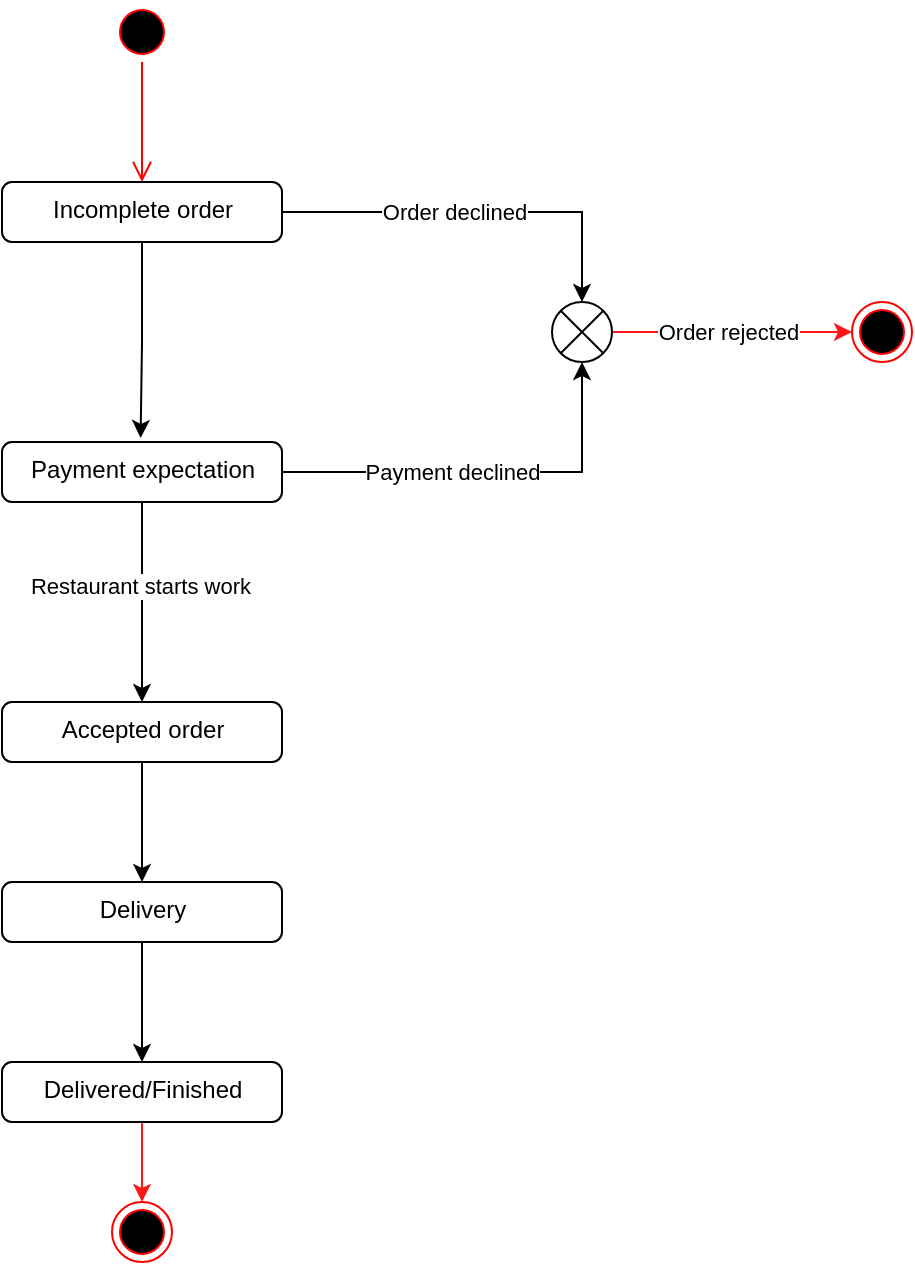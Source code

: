 <mxfile version="20.4.1" type="github"><diagram id="9lb1sM11AWXXCsopdw8k" name="Страница 1"><mxGraphModel dx="1394" dy="782" grid="1" gridSize="10" guides="1" tooltips="1" connect="1" arrows="1" fold="1" page="1" pageScale="1" pageWidth="827" pageHeight="1169" math="0" shadow="0"><root><mxCell id="0"/><mxCell id="1" parent="0"/><mxCell id="L1rGVNtjA1XvME66xalq-2" value="" style="ellipse;html=1;shape=startState;fillColor=#000000;strokeColor=#ff0000;" vertex="1" parent="1"><mxGeometry x="320" y="480" width="30" height="30" as="geometry"/></mxCell><mxCell id="L1rGVNtjA1XvME66xalq-3" value="" style="edgeStyle=orthogonalEdgeStyle;html=1;verticalAlign=bottom;endArrow=open;endSize=8;strokeColor=#ff0000;rounded=0;" edge="1" source="L1rGVNtjA1XvME66xalq-2" parent="1"><mxGeometry relative="1" as="geometry"><mxPoint x="335" y="570" as="targetPoint"/></mxGeometry></mxCell><mxCell id="L1rGVNtjA1XvME66xalq-7" style="edgeStyle=orthogonalEdgeStyle;rounded=0;orthogonalLoop=1;jettySize=auto;html=1;" edge="1" parent="1" source="L1rGVNtjA1XvME66xalq-4" target="L1rGVNtjA1XvME66xalq-6"><mxGeometry relative="1" as="geometry"/></mxCell><mxCell id="L1rGVNtjA1XvME66xalq-15" value="Order declined" style="edgeLabel;html=1;align=center;verticalAlign=middle;resizable=0;points=[];" vertex="1" connectable="0" parent="L1rGVNtjA1XvME66xalq-7"><mxGeometry x="-0.084" y="1" relative="1" as="geometry"><mxPoint x="-4" y="1" as="offset"/></mxGeometry></mxCell><mxCell id="L1rGVNtjA1XvME66xalq-10" style="edgeStyle=orthogonalEdgeStyle;rounded=0;orthogonalLoop=1;jettySize=auto;html=1;exitX=0.5;exitY=1;exitDx=0;exitDy=0;entryX=0.495;entryY=-0.067;entryDx=0;entryDy=0;entryPerimeter=0;" edge="1" parent="1" source="L1rGVNtjA1XvME66xalq-4" target="L1rGVNtjA1XvME66xalq-11"><mxGeometry relative="1" as="geometry"><mxPoint x="340" y="630" as="targetPoint"/></mxGeometry></mxCell><mxCell id="L1rGVNtjA1XvME66xalq-4" value="Incomplete order" style="html=1;align=center;verticalAlign=top;rounded=1;absoluteArcSize=1;arcSize=10;dashed=0;" vertex="1" parent="1"><mxGeometry x="265" y="570" width="140" height="30" as="geometry"/></mxCell><mxCell id="L1rGVNtjA1XvME66xalq-24" style="edgeStyle=orthogonalEdgeStyle;rounded=0;orthogonalLoop=1;jettySize=auto;html=1;exitX=1;exitY=0.5;exitDx=0;exitDy=0;strokeColor=#FF1717;entryX=0;entryY=0.5;entryDx=0;entryDy=0;" edge="1" parent="1" source="L1rGVNtjA1XvME66xalq-6" target="L1rGVNtjA1XvME66xalq-25"><mxGeometry relative="1" as="geometry"><mxPoint x="670" y="645" as="targetPoint"/></mxGeometry></mxCell><mxCell id="L1rGVNtjA1XvME66xalq-26" value="Order rejected" style="edgeLabel;html=1;align=center;verticalAlign=middle;resizable=0;points=[];" vertex="1" connectable="0" parent="L1rGVNtjA1XvME66xalq-24"><mxGeometry x="-0.308" y="2" relative="1" as="geometry"><mxPoint x="16" y="2" as="offset"/></mxGeometry></mxCell><mxCell id="L1rGVNtjA1XvME66xalq-6" value="" style="shape=sumEllipse;perimeter=ellipsePerimeter;whiteSpace=wrap;html=1;backgroundOutline=1;" vertex="1" parent="1"><mxGeometry x="540" y="630" width="30" height="30" as="geometry"/></mxCell><mxCell id="L1rGVNtjA1XvME66xalq-19" style="edgeStyle=orthogonalEdgeStyle;rounded=0;orthogonalLoop=1;jettySize=auto;html=1;exitX=0.5;exitY=1;exitDx=0;exitDy=0;entryX=0.5;entryY=0;entryDx=0;entryDy=0;" edge="1" parent="1" source="L1rGVNtjA1XvME66xalq-9" target="L1rGVNtjA1XvME66xalq-18"><mxGeometry relative="1" as="geometry"/></mxCell><mxCell id="L1rGVNtjA1XvME66xalq-9" value="Accepted order" style="html=1;align=center;verticalAlign=top;rounded=1;absoluteArcSize=1;arcSize=10;dashed=0;" vertex="1" parent="1"><mxGeometry x="265" y="830" width="140" height="30" as="geometry"/></mxCell><mxCell id="L1rGVNtjA1XvME66xalq-13" style="edgeStyle=orthogonalEdgeStyle;rounded=0;orthogonalLoop=1;jettySize=auto;html=1;exitX=1;exitY=0.5;exitDx=0;exitDy=0;entryX=0.5;entryY=1;entryDx=0;entryDy=0;" edge="1" parent="1" source="L1rGVNtjA1XvME66xalq-11" target="L1rGVNtjA1XvME66xalq-6"><mxGeometry relative="1" as="geometry"/></mxCell><mxCell id="L1rGVNtjA1XvME66xalq-14" value="Payment declined" style="edgeLabel;html=1;align=center;verticalAlign=middle;resizable=0;points=[];" vertex="1" connectable="0" parent="L1rGVNtjA1XvME66xalq-13"><mxGeometry x="-0.375" relative="1" as="geometry"><mxPoint x="21" as="offset"/></mxGeometry></mxCell><mxCell id="L1rGVNtjA1XvME66xalq-16" style="edgeStyle=orthogonalEdgeStyle;rounded=0;orthogonalLoop=1;jettySize=auto;html=1;exitX=0.5;exitY=1;exitDx=0;exitDy=0;entryX=0.5;entryY=0;entryDx=0;entryDy=0;" edge="1" parent="1" source="L1rGVNtjA1XvME66xalq-11" target="L1rGVNtjA1XvME66xalq-9"><mxGeometry relative="1" as="geometry"/></mxCell><mxCell id="L1rGVNtjA1XvME66xalq-17" value="Restaurant starts work" style="edgeLabel;html=1;align=center;verticalAlign=middle;resizable=0;points=[];" vertex="1" connectable="0" parent="L1rGVNtjA1XvME66xalq-16"><mxGeometry x="-0.173" y="-1" relative="1" as="geometry"><mxPoint as="offset"/></mxGeometry></mxCell><mxCell id="L1rGVNtjA1XvME66xalq-11" value="Payment expectation" style="html=1;align=center;verticalAlign=top;rounded=1;absoluteArcSize=1;arcSize=10;dashed=0;" vertex="1" parent="1"><mxGeometry x="265" y="700" width="140" height="30" as="geometry"/></mxCell><mxCell id="L1rGVNtjA1XvME66xalq-21" style="edgeStyle=orthogonalEdgeStyle;rounded=0;orthogonalLoop=1;jettySize=auto;html=1;exitX=0.5;exitY=1;exitDx=0;exitDy=0;entryX=0.5;entryY=0;entryDx=0;entryDy=0;" edge="1" parent="1" source="L1rGVNtjA1XvME66xalq-18" target="L1rGVNtjA1XvME66xalq-20"><mxGeometry relative="1" as="geometry"/></mxCell><mxCell id="L1rGVNtjA1XvME66xalq-18" value="Delivery" style="html=1;align=center;verticalAlign=top;rounded=1;absoluteArcSize=1;arcSize=10;dashed=0;" vertex="1" parent="1"><mxGeometry x="265" y="920" width="140" height="30" as="geometry"/></mxCell><mxCell id="L1rGVNtjA1XvME66xalq-23" style="edgeStyle=orthogonalEdgeStyle;rounded=0;orthogonalLoop=1;jettySize=auto;html=1;exitX=0.5;exitY=1;exitDx=0;exitDy=0;entryX=0.5;entryY=0;entryDx=0;entryDy=0;strokeColor=#FF1717;" edge="1" parent="1" source="L1rGVNtjA1XvME66xalq-20" target="L1rGVNtjA1XvME66xalq-22"><mxGeometry relative="1" as="geometry"/></mxCell><mxCell id="L1rGVNtjA1XvME66xalq-20" value="Delivered/Finished" style="html=1;align=center;verticalAlign=top;rounded=1;absoluteArcSize=1;arcSize=10;dashed=0;" vertex="1" parent="1"><mxGeometry x="265" y="1010" width="140" height="30" as="geometry"/></mxCell><mxCell id="L1rGVNtjA1XvME66xalq-22" value="" style="ellipse;html=1;shape=endState;fillColor=#000000;strokeColor=#ff0000;" vertex="1" parent="1"><mxGeometry x="320" y="1080" width="30" height="30" as="geometry"/></mxCell><mxCell id="L1rGVNtjA1XvME66xalq-25" value="" style="ellipse;html=1;shape=endState;fillColor=#000000;strokeColor=#ff0000;" vertex="1" parent="1"><mxGeometry x="690" y="630" width="30" height="30" as="geometry"/></mxCell></root></mxGraphModel></diagram></mxfile>